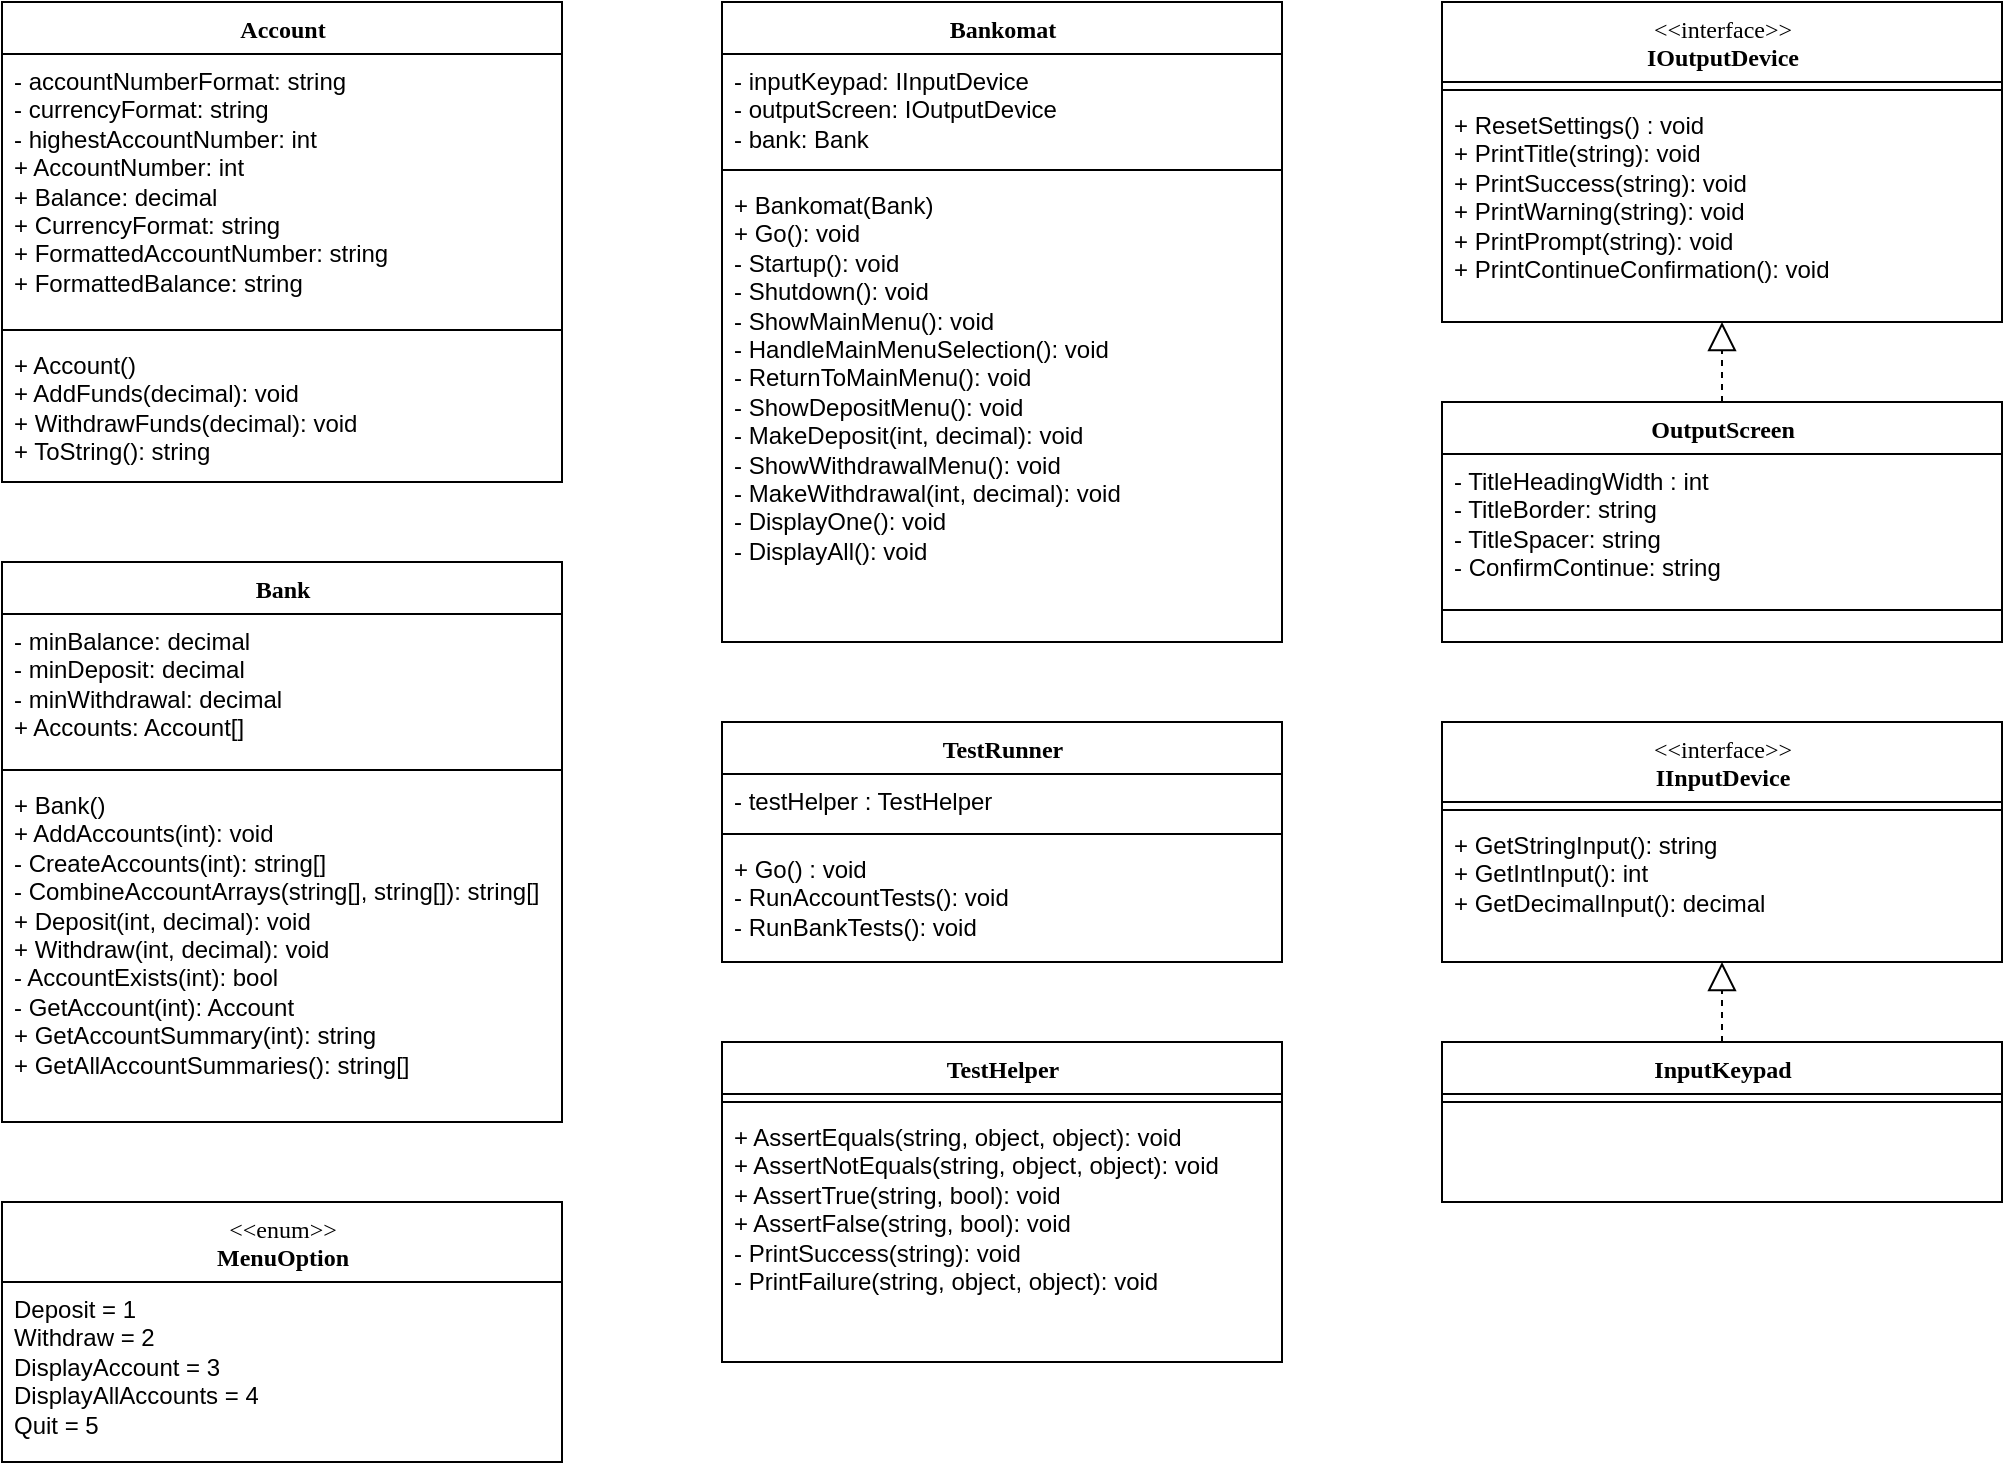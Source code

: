 <mxfile version="26.0.16">
  <diagram name="Page-1" id="9f46799a-70d6-7492-0946-bef42562c5a5">
    <mxGraphModel dx="1434" dy="786" grid="1" gridSize="10" guides="1" tooltips="1" connect="1" arrows="1" fold="1" page="1" pageScale="1" pageWidth="1100" pageHeight="850" background="none" math="0" shadow="0">
      <root>
        <mxCell id="0" />
        <mxCell id="1" parent="0" />
        <mxCell id="MVel7ZbUO3ABJpIOXhGo-2" value="Bank" style="swimlane;html=1;fontStyle=1;align=center;verticalAlign=top;childLayout=stackLayout;horizontal=1;startSize=26;horizontalStack=0;resizeParent=1;resizeLast=0;collapsible=1;marginBottom=0;swimlaneFillColor=#ffffff;rounded=0;shadow=0;comic=0;labelBackgroundColor=none;strokeWidth=1;fillColor=none;fontFamily=Verdana;fontSize=12" parent="1" vertex="1">
          <mxGeometry x="40" y="320" width="280" height="280" as="geometry" />
        </mxCell>
        <mxCell id="MVel7ZbUO3ABJpIOXhGo-3" value="&lt;div&gt;- minBalance: decimal&lt;/div&gt;&lt;div&gt;- minDeposit: decimal&lt;/div&gt;&lt;div&gt;- minWithdrawal: decimal&lt;/div&gt;+ Accounts: Account[]" style="text;html=1;strokeColor=none;fillColor=none;align=left;verticalAlign=top;spacingLeft=4;spacingRight=4;whiteSpace=wrap;overflow=hidden;rotatable=0;points=[[0,0.5],[1,0.5]];portConstraint=eastwest;" parent="MVel7ZbUO3ABJpIOXhGo-2" vertex="1">
          <mxGeometry y="26" width="280" height="74" as="geometry" />
        </mxCell>
        <mxCell id="MVel7ZbUO3ABJpIOXhGo-5" value="" style="line;html=1;strokeWidth=1;fillColor=none;align=left;verticalAlign=middle;spacingTop=-1;spacingLeft=3;spacingRight=3;rotatable=0;labelPosition=right;points=[];portConstraint=eastwest;" parent="MVel7ZbUO3ABJpIOXhGo-2" vertex="1">
          <mxGeometry y="100" width="280" height="8" as="geometry" />
        </mxCell>
        <mxCell id="MVel7ZbUO3ABJpIOXhGo-6" value="+ Bank()&lt;div&gt;+ AddAccounts(int): void&lt;/div&gt;&lt;div&gt;- CreateAccounts(int): string[]&lt;/div&gt;&lt;div&gt;- CombineAccountArrays(string[], string[]): string[]&lt;/div&gt;&lt;div&gt;+ Deposit(int, decimal): void&lt;/div&gt;&lt;div&gt;+ Withdraw(int, decimal): void&lt;/div&gt;&lt;div&gt;- AccountExists(int): bool&lt;/div&gt;&lt;div&gt;- GetAccount(int): Account&lt;/div&gt;&lt;div&gt;+ GetAccountSummary(int): string&lt;/div&gt;&lt;div&gt;+ GetAllAccountSummaries(): string[]&lt;/div&gt;" style="text;html=1;strokeColor=none;fillColor=none;align=left;verticalAlign=top;spacingLeft=4;spacingRight=4;whiteSpace=wrap;overflow=hidden;rotatable=0;points=[[0,0.5],[1,0.5]];portConstraint=eastwest;" parent="MVel7ZbUO3ABJpIOXhGo-2" vertex="1">
          <mxGeometry y="108" width="280" height="172" as="geometry" />
        </mxCell>
        <mxCell id="MVel7ZbUO3ABJpIOXhGo-14" value="Bankomat" style="swimlane;html=1;fontStyle=1;align=center;verticalAlign=top;childLayout=stackLayout;horizontal=1;startSize=26;horizontalStack=0;resizeParent=1;resizeLast=0;collapsible=1;marginBottom=0;swimlaneFillColor=#ffffff;rounded=0;shadow=0;comic=0;labelBackgroundColor=none;strokeWidth=1;fillColor=none;fontFamily=Verdana;fontSize=12" parent="1" vertex="1">
          <mxGeometry x="400" y="40" width="280" height="320" as="geometry" />
        </mxCell>
        <mxCell id="MVel7ZbUO3ABJpIOXhGo-15" value="- inputKeypad: IInputDevice&lt;div&gt;- outputScreen: IOutputDevice&lt;/div&gt;&lt;div&gt;- bank: Bank&lt;/div&gt;" style="text;html=1;strokeColor=none;fillColor=none;align=left;verticalAlign=top;spacingLeft=4;spacingRight=4;whiteSpace=wrap;overflow=hidden;rotatable=0;points=[[0,0.5],[1,0.5]];portConstraint=eastwest;" parent="MVel7ZbUO3ABJpIOXhGo-14" vertex="1">
          <mxGeometry y="26" width="280" height="54" as="geometry" />
        </mxCell>
        <mxCell id="MVel7ZbUO3ABJpIOXhGo-17" value="" style="line;html=1;strokeWidth=1;fillColor=none;align=left;verticalAlign=middle;spacingTop=-1;spacingLeft=3;spacingRight=3;rotatable=0;labelPosition=right;points=[];portConstraint=eastwest;" parent="MVel7ZbUO3ABJpIOXhGo-14" vertex="1">
          <mxGeometry y="80" width="280" height="8" as="geometry" />
        </mxCell>
        <mxCell id="MVel7ZbUO3ABJpIOXhGo-18" value="+ Bankomat(Bank)&lt;div&gt;+ Go(): void&lt;/div&gt;&lt;div&gt;- Startup(): void&lt;/div&gt;&lt;div&gt;- Shutdown(): void&lt;/div&gt;&lt;div&gt;- ShowMainMenu(): void&lt;/div&gt;&lt;div&gt;- HandleMainMenuSelection(): void&lt;/div&gt;&lt;div&gt;- ReturnToMainMenu(): void&lt;/div&gt;&lt;div&gt;- ShowDepositMenu(): void&lt;/div&gt;&lt;div&gt;- MakeDeposit(int, decimal): void&lt;/div&gt;&lt;div&gt;- ShowWithdrawalMenu(): void&lt;/div&gt;&lt;div&gt;- MakeWithdrawal(int, decimal): void&lt;/div&gt;&lt;div&gt;- DisplayOne(): void&lt;/div&gt;&lt;div&gt;- DisplayAll(): void&lt;/div&gt;" style="text;html=1;strokeColor=none;fillColor=none;align=left;verticalAlign=top;spacingLeft=4;spacingRight=4;whiteSpace=wrap;overflow=hidden;rotatable=0;points=[[0,0.5],[1,0.5]];portConstraint=eastwest;" parent="MVel7ZbUO3ABJpIOXhGo-14" vertex="1">
          <mxGeometry y="88" width="280" height="202" as="geometry" />
        </mxCell>
        <mxCell id="MVel7ZbUO3ABJpIOXhGo-25" value="&lt;div&gt;&lt;span style=&quot;font-weight: 400;&quot;&gt;&amp;lt;&amp;lt;interface&amp;gt;&amp;gt;&lt;/span&gt;&lt;/div&gt;IInputDevice" style="swimlane;html=1;fontStyle=1;align=center;verticalAlign=top;childLayout=stackLayout;horizontal=1;startSize=40;horizontalStack=0;resizeParent=1;resizeLast=0;collapsible=1;marginBottom=0;swimlaneFillColor=#ffffff;rounded=0;shadow=0;comic=0;labelBackgroundColor=none;strokeWidth=1;fillColor=none;fontFamily=Verdana;fontSize=12" parent="1" vertex="1">
          <mxGeometry x="760" y="400" width="280" height="120" as="geometry" />
        </mxCell>
        <mxCell id="MVel7ZbUO3ABJpIOXhGo-28" value="" style="line;html=1;strokeWidth=1;fillColor=none;align=left;verticalAlign=middle;spacingTop=-1;spacingLeft=3;spacingRight=3;rotatable=0;labelPosition=right;points=[];portConstraint=eastwest;" parent="MVel7ZbUO3ABJpIOXhGo-25" vertex="1">
          <mxGeometry y="40" width="280" height="8" as="geometry" />
        </mxCell>
        <mxCell id="Bssd5C7kZi3IYnukUNi5-9" value="+ GetStringInput(): string&lt;div&gt;+ GetIntInput(): int&lt;/div&gt;&lt;div&gt;+ GetDecimalInput(): decimal&lt;/div&gt;" style="text;html=1;strokeColor=none;fillColor=none;align=left;verticalAlign=top;spacingLeft=4;spacingRight=4;whiteSpace=wrap;overflow=hidden;rotatable=0;points=[[0,0.5],[1,0.5]];portConstraint=eastwest;" vertex="1" parent="MVel7ZbUO3ABJpIOXhGo-25">
          <mxGeometry y="48" width="280" height="62" as="geometry" />
        </mxCell>
        <mxCell id="MVel7ZbUO3ABJpIOXhGo-32" value="InputKeypad" style="swimlane;html=1;fontStyle=1;align=center;verticalAlign=top;childLayout=stackLayout;horizontal=1;startSize=26;horizontalStack=0;resizeParent=1;resizeLast=0;collapsible=1;marginBottom=0;swimlaneFillColor=#ffffff;rounded=0;shadow=0;comic=0;labelBackgroundColor=none;strokeWidth=1;fillColor=none;fontFamily=Verdana;fontSize=12" parent="1" vertex="1">
          <mxGeometry x="760" y="560" width="280" height="80" as="geometry" />
        </mxCell>
        <mxCell id="MVel7ZbUO3ABJpIOXhGo-35" value="" style="line;html=1;strokeWidth=1;fillColor=none;align=left;verticalAlign=middle;spacingTop=-1;spacingLeft=3;spacingRight=3;rotatable=0;labelPosition=right;points=[];portConstraint=eastwest;" parent="MVel7ZbUO3ABJpIOXhGo-32" vertex="1">
          <mxGeometry y="26" width="280" height="8" as="geometry" />
        </mxCell>
        <mxCell id="MVel7ZbUO3ABJpIOXhGo-39" value="" style="endArrow=block;dashed=1;endFill=0;endSize=12;html=1;rounded=0;entryX=0.5;entryY=1;entryDx=0;entryDy=0;exitX=0.5;exitY=0;exitDx=0;exitDy=0;" parent="1" source="MVel7ZbUO3ABJpIOXhGo-32" target="MVel7ZbUO3ABJpIOXhGo-25" edge="1">
          <mxGeometry width="160" relative="1" as="geometry">
            <mxPoint x="590" y="380" as="sourcePoint" />
            <mxPoint x="750" y="380" as="targetPoint" />
          </mxGeometry>
        </mxCell>
        <mxCell id="MVel7ZbUO3ABJpIOXhGo-40" value="&lt;div&gt;&lt;span style=&quot;font-weight: normal;&quot;&gt;&amp;lt;&amp;lt;interface&amp;gt;&amp;gt;&lt;/span&gt;&lt;/div&gt;IOutputDevice" style="swimlane;html=1;fontStyle=1;align=center;verticalAlign=top;childLayout=stackLayout;horizontal=1;startSize=40;horizontalStack=0;resizeParent=1;resizeLast=0;collapsible=1;marginBottom=0;swimlaneFillColor=#ffffff;rounded=0;shadow=0;comic=0;labelBackgroundColor=none;strokeWidth=1;fillColor=none;fontFamily=Verdana;fontSize=12" parent="1" vertex="1">
          <mxGeometry x="760" y="40" width="280" height="160" as="geometry" />
        </mxCell>
        <mxCell id="MVel7ZbUO3ABJpIOXhGo-41" value="" style="line;html=1;strokeWidth=1;fillColor=none;align=left;verticalAlign=middle;spacingTop=-1;spacingLeft=3;spacingRight=3;rotatable=0;labelPosition=right;points=[];portConstraint=eastwest;" parent="MVel7ZbUO3ABJpIOXhGo-40" vertex="1">
          <mxGeometry y="40" width="280" height="8" as="geometry" />
        </mxCell>
        <mxCell id="MVel7ZbUO3ABJpIOXhGo-42" value="+ ResetSettings() : void&lt;div&gt;+ PrintTitle(string): void&lt;/div&gt;&lt;div&gt;+ PrintSuccess(string): void&lt;/div&gt;&lt;div&gt;+ PrintWarning(string): void&lt;/div&gt;&lt;div&gt;+ PrintPrompt(string): void&lt;/div&gt;&lt;div&gt;+ PrintContinueConfirmation(): void&lt;/div&gt;" style="text;html=1;strokeColor=none;fillColor=none;align=left;verticalAlign=top;spacingLeft=4;spacingRight=4;whiteSpace=wrap;overflow=hidden;rotatable=0;points=[[0,0.5],[1,0.5]];portConstraint=eastwest;" parent="MVel7ZbUO3ABJpIOXhGo-40" vertex="1">
          <mxGeometry y="48" width="280" height="102" as="geometry" />
        </mxCell>
        <mxCell id="MVel7ZbUO3ABJpIOXhGo-49" value="OutputScreen" style="swimlane;html=1;fontStyle=1;align=center;verticalAlign=top;childLayout=stackLayout;horizontal=1;startSize=26;horizontalStack=0;resizeParent=1;resizeLast=0;collapsible=1;marginBottom=0;swimlaneFillColor=#ffffff;rounded=0;shadow=0;comic=0;labelBackgroundColor=none;strokeWidth=1;fillColor=none;fontFamily=Verdana;fontSize=12" parent="1" vertex="1">
          <mxGeometry x="760" y="240" width="280" height="120" as="geometry" />
        </mxCell>
        <mxCell id="MVel7ZbUO3ABJpIOXhGo-62" value="- TitleHeadingWidth : int&lt;div&gt;- TitleBorder: string&lt;/div&gt;&lt;div&gt;- TitleSpacer: string&lt;br&gt;&lt;div&gt;- ConfirmContinue: string&lt;/div&gt;&lt;/div&gt;" style="text;html=1;strokeColor=none;fillColor=none;align=left;verticalAlign=top;spacingLeft=4;spacingRight=4;whiteSpace=wrap;overflow=hidden;rotatable=0;points=[[0,0.5],[1,0.5]];portConstraint=eastwest;" parent="MVel7ZbUO3ABJpIOXhGo-49" vertex="1">
          <mxGeometry y="26" width="280" height="74" as="geometry" />
        </mxCell>
        <mxCell id="MVel7ZbUO3ABJpIOXhGo-50" value="" style="line;html=1;strokeWidth=1;fillColor=none;align=left;verticalAlign=middle;spacingTop=-1;spacingLeft=3;spacingRight=3;rotatable=0;labelPosition=right;points=[];portConstraint=eastwest;" parent="MVel7ZbUO3ABJpIOXhGo-49" vertex="1">
          <mxGeometry y="100" width="280" height="8" as="geometry" />
        </mxCell>
        <mxCell id="MVel7ZbUO3ABJpIOXhGo-51" value="" style="endArrow=block;dashed=1;endFill=0;endSize=12;html=1;rounded=0;entryX=0.5;entryY=1;entryDx=0;entryDy=0;exitX=0.5;exitY=0;exitDx=0;exitDy=0;" parent="1" source="MVel7ZbUO3ABJpIOXhGo-49" target="MVel7ZbUO3ABJpIOXhGo-40" edge="1">
          <mxGeometry width="160" relative="1" as="geometry">
            <mxPoint x="590" y="300" as="sourcePoint" />
            <mxPoint x="750" y="300" as="targetPoint" />
          </mxGeometry>
        </mxCell>
        <mxCell id="MVel7ZbUO3ABJpIOXhGo-54" value="&lt;div&gt;&lt;span style=&quot;font-weight: normal;&quot;&gt;&amp;lt;&amp;lt;enum&amp;gt;&amp;gt;&lt;/span&gt;&lt;/div&gt;MenuOption" style="swimlane;html=1;fontStyle=1;align=center;verticalAlign=top;childLayout=stackLayout;horizontal=1;startSize=40;horizontalStack=0;resizeParent=1;resizeLast=0;collapsible=1;marginBottom=0;swimlaneFillColor=#ffffff;rounded=0;shadow=0;comic=0;labelBackgroundColor=none;strokeWidth=1;fillColor=none;fontFamily=Verdana;fontSize=12" parent="1" vertex="1">
          <mxGeometry x="40" y="640" width="280" height="130" as="geometry" />
        </mxCell>
        <mxCell id="MVel7ZbUO3ABJpIOXhGo-55" value="Deposit = 1&lt;div&gt;&lt;span style=&quot;background-color: transparent; color: light-dark(rgb(0, 0, 0), rgb(255, 255, 255));&quot;&gt;Withdraw = 2&lt;/span&gt;&lt;/div&gt;&lt;div&gt;&lt;span style=&quot;background-color: transparent; color: light-dark(rgb(0, 0, 0), rgb(255, 255, 255));&quot;&gt;DisplayAccount = 3&lt;/span&gt;&lt;/div&gt;&lt;div&gt;&lt;span style=&quot;background-color: transparent; color: light-dark(rgb(0, 0, 0), rgb(255, 255, 255));&quot;&gt;DisplayAllAccounts = 4&lt;/span&gt;&lt;/div&gt;&lt;div&gt;&lt;span style=&quot;background-color: transparent; color: light-dark(rgb(0, 0, 0), rgb(255, 255, 255));&quot;&gt;Quit = 5&lt;/span&gt;&lt;/div&gt;" style="text;html=1;strokeColor=none;fillColor=none;align=left;verticalAlign=top;spacingLeft=4;spacingRight=4;whiteSpace=wrap;overflow=hidden;rotatable=0;points=[[0,0.5],[1,0.5]];portConstraint=eastwest;" parent="MVel7ZbUO3ABJpIOXhGo-54" vertex="1">
          <mxGeometry y="40" width="280" height="80" as="geometry" />
        </mxCell>
        <mxCell id="MVel7ZbUO3ABJpIOXhGo-64" value="TestRunner" style="swimlane;html=1;fontStyle=1;align=center;verticalAlign=top;childLayout=stackLayout;horizontal=1;startSize=26;horizontalStack=0;resizeParent=1;resizeLast=0;collapsible=1;marginBottom=0;swimlaneFillColor=#ffffff;rounded=0;shadow=0;comic=0;labelBackgroundColor=none;strokeWidth=1;fillColor=none;fontFamily=Verdana;fontSize=12" parent="1" vertex="1">
          <mxGeometry x="400" y="400" width="280" height="120" as="geometry" />
        </mxCell>
        <mxCell id="MVel7ZbUO3ABJpIOXhGo-65" value="- testHelper : TestHelper" style="text;html=1;strokeColor=none;fillColor=none;align=left;verticalAlign=top;spacingLeft=4;spacingRight=4;whiteSpace=wrap;overflow=hidden;rotatable=0;points=[[0,0.5],[1,0.5]];portConstraint=eastwest;" parent="MVel7ZbUO3ABJpIOXhGo-64" vertex="1">
          <mxGeometry y="26" width="280" height="26" as="geometry" />
        </mxCell>
        <mxCell id="MVel7ZbUO3ABJpIOXhGo-67" value="" style="line;html=1;strokeWidth=1;fillColor=none;align=left;verticalAlign=middle;spacingTop=-1;spacingLeft=3;spacingRight=3;rotatable=0;labelPosition=right;points=[];portConstraint=eastwest;" parent="MVel7ZbUO3ABJpIOXhGo-64" vertex="1">
          <mxGeometry y="52" width="280" height="8" as="geometry" />
        </mxCell>
        <mxCell id="MVel7ZbUO3ABJpIOXhGo-68" value="+ Go() : void&lt;div&gt;- RunAccountTests(): void&lt;/div&gt;&lt;div&gt;- RunBankTests(): void&lt;/div&gt;" style="text;html=1;strokeColor=none;fillColor=none;align=left;verticalAlign=top;spacingLeft=4;spacingRight=4;whiteSpace=wrap;overflow=hidden;rotatable=0;points=[[0,0.5],[1,0.5]];portConstraint=eastwest;" parent="MVel7ZbUO3ABJpIOXhGo-64" vertex="1">
          <mxGeometry y="60" width="280" height="60" as="geometry" />
        </mxCell>
        <mxCell id="MVel7ZbUO3ABJpIOXhGo-71" value="TestHelper" style="swimlane;html=1;fontStyle=1;align=center;verticalAlign=top;childLayout=stackLayout;horizontal=1;startSize=26;horizontalStack=0;resizeParent=1;resizeLast=0;collapsible=1;marginBottom=0;swimlaneFillColor=#ffffff;rounded=0;shadow=0;comic=0;labelBackgroundColor=none;strokeWidth=1;fillColor=none;fontFamily=Verdana;fontSize=12" parent="1" vertex="1">
          <mxGeometry x="400" y="560" width="280" height="160" as="geometry" />
        </mxCell>
        <mxCell id="MVel7ZbUO3ABJpIOXhGo-73" value="" style="line;html=1;strokeWidth=1;fillColor=none;align=left;verticalAlign=middle;spacingTop=-1;spacingLeft=3;spacingRight=3;rotatable=0;labelPosition=right;points=[];portConstraint=eastwest;" parent="MVel7ZbUO3ABJpIOXhGo-71" vertex="1">
          <mxGeometry y="26" width="280" height="8" as="geometry" />
        </mxCell>
        <mxCell id="MVel7ZbUO3ABJpIOXhGo-74" value="&lt;div&gt;+ AssertEquals(string, object, object): void&lt;/div&gt;&lt;div&gt;+ AssertNotEquals(string, object, object): void&lt;/div&gt;&lt;div&gt;+ AssertTrue(string, bool): void&lt;/div&gt;&lt;div&gt;+ AssertFalse(string, bool): void&lt;/div&gt;&lt;div&gt;- PrintSuccess(string): void&lt;/div&gt;&lt;div&gt;- PrintFailure(string, object, object): void&lt;/div&gt;" style="text;html=1;strokeColor=none;fillColor=none;align=left;verticalAlign=top;spacingLeft=4;spacingRight=4;whiteSpace=wrap;overflow=hidden;rotatable=0;points=[[0,0.5],[1,0.5]];portConstraint=eastwest;" parent="MVel7ZbUO3ABJpIOXhGo-71" vertex="1">
          <mxGeometry y="34" width="280" height="126" as="geometry" />
        </mxCell>
        <mxCell id="Bssd5C7kZi3IYnukUNi5-3" value="Account" style="swimlane;html=1;fontStyle=1;align=center;verticalAlign=top;childLayout=stackLayout;horizontal=1;startSize=26;horizontalStack=0;resizeParent=1;resizeLast=0;collapsible=1;marginBottom=0;swimlaneFillColor=#ffffff;rounded=0;shadow=0;comic=0;labelBackgroundColor=none;strokeWidth=1;fillColor=none;fontFamily=Verdana;fontSize=12" vertex="1" parent="1">
          <mxGeometry x="40" y="40" width="280" height="240" as="geometry" />
        </mxCell>
        <mxCell id="Bssd5C7kZi3IYnukUNi5-4" value="- accountNumberFormat: string&lt;div&gt;- currencyFormat: string&lt;/div&gt;&lt;div&gt;- highestAccountNumber: int&lt;/div&gt;&lt;div&gt;+ AccountNumber: int&lt;/div&gt;&lt;div&gt;+ Balance: decimal&lt;/div&gt;&lt;div&gt;+ CurrencyFormat: string&lt;/div&gt;&lt;div&gt;+ FormattedAccountNumber: string&lt;/div&gt;&lt;div&gt;+ FormattedBalance: string&lt;/div&gt;" style="text;html=1;strokeColor=none;fillColor=none;align=left;verticalAlign=top;spacingLeft=4;spacingRight=4;whiteSpace=wrap;overflow=hidden;rotatable=0;points=[[0,0.5],[1,0.5]];portConstraint=eastwest;" vertex="1" parent="Bssd5C7kZi3IYnukUNi5-3">
          <mxGeometry y="26" width="280" height="134" as="geometry" />
        </mxCell>
        <mxCell id="Bssd5C7kZi3IYnukUNi5-6" value="" style="line;html=1;strokeWidth=1;fillColor=none;align=left;verticalAlign=middle;spacingTop=-1;spacingLeft=3;spacingRight=3;rotatable=0;labelPosition=right;points=[];portConstraint=eastwest;" vertex="1" parent="Bssd5C7kZi3IYnukUNi5-3">
          <mxGeometry y="160" width="280" height="8" as="geometry" />
        </mxCell>
        <mxCell id="Bssd5C7kZi3IYnukUNi5-7" value="+ Account()&lt;div&gt;+ AddFunds(decimal): void&lt;/div&gt;&lt;div&gt;+ WithdrawFunds(decimal): void&lt;/div&gt;&lt;div&gt;+ ToString(): string&lt;/div&gt;" style="text;html=1;strokeColor=none;fillColor=none;align=left;verticalAlign=top;spacingLeft=4;spacingRight=4;whiteSpace=wrap;overflow=hidden;rotatable=0;points=[[0,0.5],[1,0.5]];portConstraint=eastwest;" vertex="1" parent="Bssd5C7kZi3IYnukUNi5-3">
          <mxGeometry y="168" width="280" height="72" as="geometry" />
        </mxCell>
      </root>
    </mxGraphModel>
  </diagram>
</mxfile>
